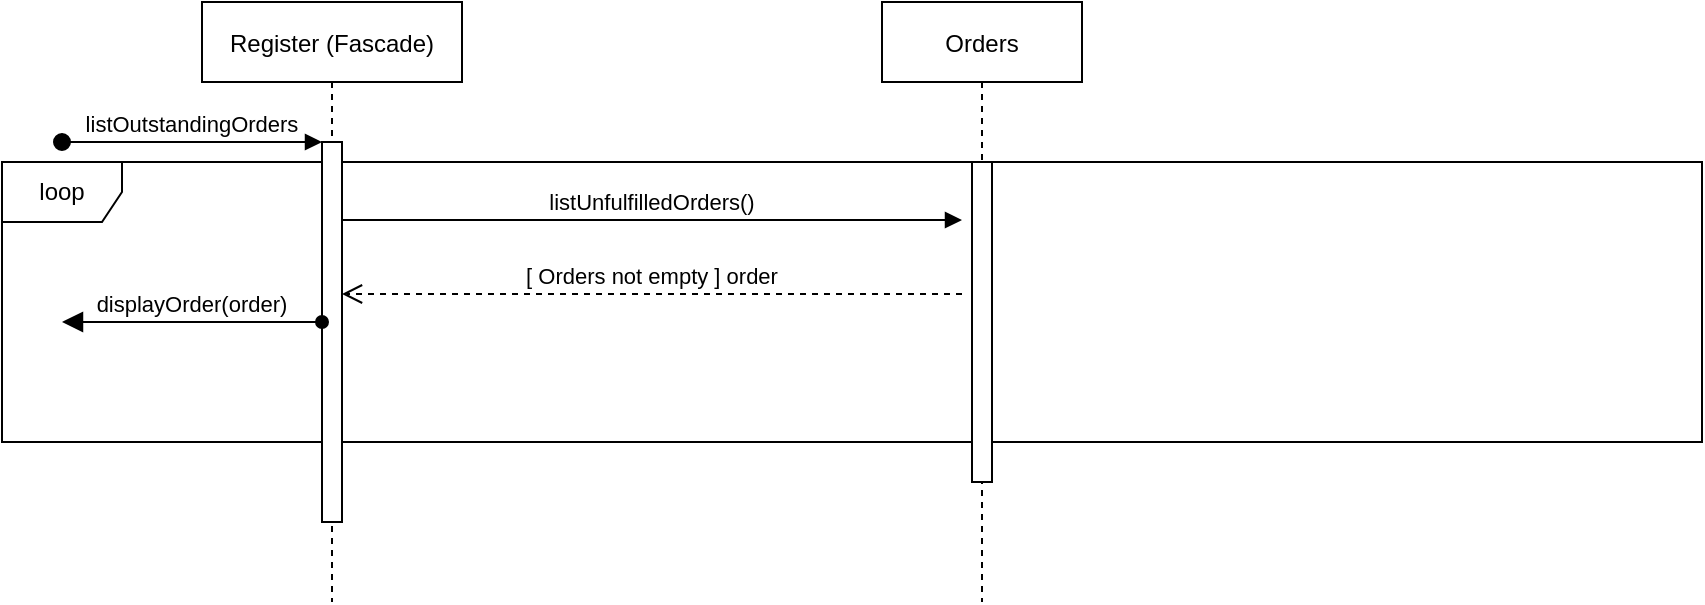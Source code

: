 <mxfile version="14.4.3" type="device"><diagram id="kgpKYQtTHZ0yAKxKKP6v" name="Page-1"><mxGraphModel dx="1240" dy="755" grid="1" gridSize="10" guides="1" tooltips="1" connect="1" arrows="1" fold="1" page="1" pageScale="1" pageWidth="1400" pageHeight="850" math="0" shadow="0"><root><mxCell id="0"/><mxCell id="1" parent="0"/><mxCell id="5xz9ynK9G0gZQ6WC2LZD-2" value="loop" style="shape=umlFrame;whiteSpace=wrap;html=1;" vertex="1" parent="1"><mxGeometry x="10" y="160" width="850" height="140" as="geometry"/></mxCell><mxCell id="3nuBFxr9cyL0pnOWT2aG-1" value="Register (Fascade)" style="shape=umlLifeline;perimeter=lifelinePerimeter;container=1;collapsible=0;recursiveResize=0;rounded=0;shadow=0;strokeWidth=1;" parent="1" vertex="1"><mxGeometry x="110" y="80" width="130" height="300" as="geometry"/></mxCell><mxCell id="3nuBFxr9cyL0pnOWT2aG-2" value="" style="points=[];perimeter=orthogonalPerimeter;rounded=0;shadow=0;strokeWidth=1;" parent="3nuBFxr9cyL0pnOWT2aG-1" vertex="1"><mxGeometry x="60" y="70" width="10" height="190" as="geometry"/></mxCell><mxCell id="3nuBFxr9cyL0pnOWT2aG-3" value="listOutstandingOrders" style="verticalAlign=bottom;startArrow=oval;endArrow=block;startSize=8;shadow=0;strokeWidth=1;" parent="3nuBFxr9cyL0pnOWT2aG-1" target="3nuBFxr9cyL0pnOWT2aG-2" edge="1"><mxGeometry relative="1" as="geometry"><mxPoint x="-70" y="70" as="sourcePoint"/></mxGeometry></mxCell><mxCell id="3nuBFxr9cyL0pnOWT2aG-5" value="Orders" style="shape=umlLifeline;perimeter=lifelinePerimeter;container=1;collapsible=0;recursiveResize=0;rounded=0;shadow=0;strokeWidth=1;" parent="1" vertex="1"><mxGeometry x="450" y="80" width="100" height="300" as="geometry"/></mxCell><mxCell id="3nuBFxr9cyL0pnOWT2aG-6" value="" style="points=[];perimeter=orthogonalPerimeter;rounded=0;shadow=0;strokeWidth=1;" parent="3nuBFxr9cyL0pnOWT2aG-5" vertex="1"><mxGeometry x="45" y="80" width="10" height="160" as="geometry"/></mxCell><mxCell id="3nuBFxr9cyL0pnOWT2aG-7" value="[ Orders not empty ] order" style="verticalAlign=bottom;endArrow=open;dashed=1;endSize=8;shadow=0;strokeWidth=1;" parent="1" edge="1"><mxGeometry relative="1" as="geometry"><mxPoint x="180" y="226.0" as="targetPoint"/><mxPoint x="490" y="226" as="sourcePoint"/></mxGeometry></mxCell><mxCell id="3nuBFxr9cyL0pnOWT2aG-8" value="listUnfulfilledOrders()" style="verticalAlign=bottom;endArrow=block;shadow=0;strokeWidth=1;" parent="1" edge="1"><mxGeometry relative="1" as="geometry"><mxPoint x="180" y="189.0" as="sourcePoint"/><mxPoint x="490" y="189" as="targetPoint"/></mxGeometry></mxCell><mxCell id="5xz9ynK9G0gZQ6WC2LZD-1" value="displayOrder(order)" style="verticalAlign=bottom;startArrow=block;endArrow=oval;startSize=8;shadow=0;strokeWidth=1;startFill=1;endFill=1;" edge="1" parent="1"><mxGeometry relative="1" as="geometry"><mxPoint x="40" y="240" as="sourcePoint"/><mxPoint x="170" y="240" as="targetPoint"/></mxGeometry></mxCell></root></mxGraphModel></diagram></mxfile>
